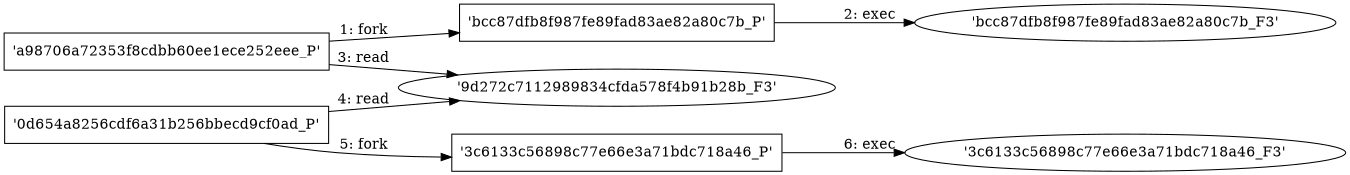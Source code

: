 digraph "D:\Learning\Paper\apt\基于CTI的攻击预警\Dataset\攻击图\ASGfromALLCTI\Vulnerability Spotlight Hangul Word Processor Remote Code Execution Vulnerability.dot" {
rankdir="LR"
size="9"
fixedsize="false"
splines="true"
nodesep=0.3
ranksep=0
fontsize=10
overlap="scalexy"
engine= "neato"
	"'a98706a72353f8cdbb60ee1ece252eee_P'" [node_type=Process shape=box]
	"'bcc87dfb8f987fe89fad83ae82a80c7b_P'" [node_type=Process shape=box]
	"'a98706a72353f8cdbb60ee1ece252eee_P'" -> "'bcc87dfb8f987fe89fad83ae82a80c7b_P'" [label="1: fork"]
	"'bcc87dfb8f987fe89fad83ae82a80c7b_P'" [node_type=Process shape=box]
	"'bcc87dfb8f987fe89fad83ae82a80c7b_F3'" [node_type=File shape=ellipse]
	"'bcc87dfb8f987fe89fad83ae82a80c7b_P'" -> "'bcc87dfb8f987fe89fad83ae82a80c7b_F3'" [label="2: exec"]
	"'9d272c7112989834cfda578f4b91b28b_F3'" [node_type=file shape=ellipse]
	"'a98706a72353f8cdbb60ee1ece252eee_P'" [node_type=Process shape=box]
	"'a98706a72353f8cdbb60ee1ece252eee_P'" -> "'9d272c7112989834cfda578f4b91b28b_F3'" [label="3: read"]
	"'9d272c7112989834cfda578f4b91b28b_F3'" [node_type=file shape=ellipse]
	"'0d654a8256cdf6a31b256bbecd9cf0ad_P'" [node_type=Process shape=box]
	"'0d654a8256cdf6a31b256bbecd9cf0ad_P'" -> "'9d272c7112989834cfda578f4b91b28b_F3'" [label="4: read"]
	"'0d654a8256cdf6a31b256bbecd9cf0ad_P'" [node_type=Process shape=box]
	"'3c6133c56898c77e66e3a71bdc718a46_P'" [node_type=Process shape=box]
	"'0d654a8256cdf6a31b256bbecd9cf0ad_P'" -> "'3c6133c56898c77e66e3a71bdc718a46_P'" [label="5: fork"]
	"'3c6133c56898c77e66e3a71bdc718a46_P'" [node_type=Process shape=box]
	"'3c6133c56898c77e66e3a71bdc718a46_F3'" [node_type=File shape=ellipse]
	"'3c6133c56898c77e66e3a71bdc718a46_P'" -> "'3c6133c56898c77e66e3a71bdc718a46_F3'" [label="6: exec"]
}
